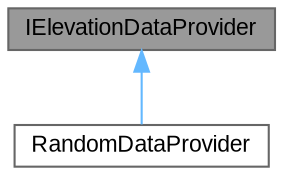 digraph "IElevationDataProvider"
{
 // INTERACTIVE_SVG=YES
 // LATEX_PDF_SIZE
  bgcolor="transparent";
  edge [fontname=Arial,fontsize=11,labelfontname=Arial,labelfontsize=11];
  node [fontname=Arial,fontsize=11,shape=box,height=0.2,width=0.4];
  Node1 [id="Node000001",label="IElevationDataProvider",height=0.2,width=0.4,color="gray40", fillcolor="grey60", style="filled", fontcolor="black",tooltip="Интерфейс для провайдера данных о профиле высот ландшафта."];
  Node1 -> Node2 [id="edge1_Node000001_Node000002",dir="back",color="steelblue1",style="solid",tooltip=" "];
  Node2 [id="Node000002",label="RandomDataProvider",height=0.2,width=0.4,color="gray40", fillcolor="white", style="filled",URL="$d1/d02/class_elevation_chart_1_1_random_data_provider.html",tooltip="Провайдер случайных тестовых данных о профиле высот."];
}
